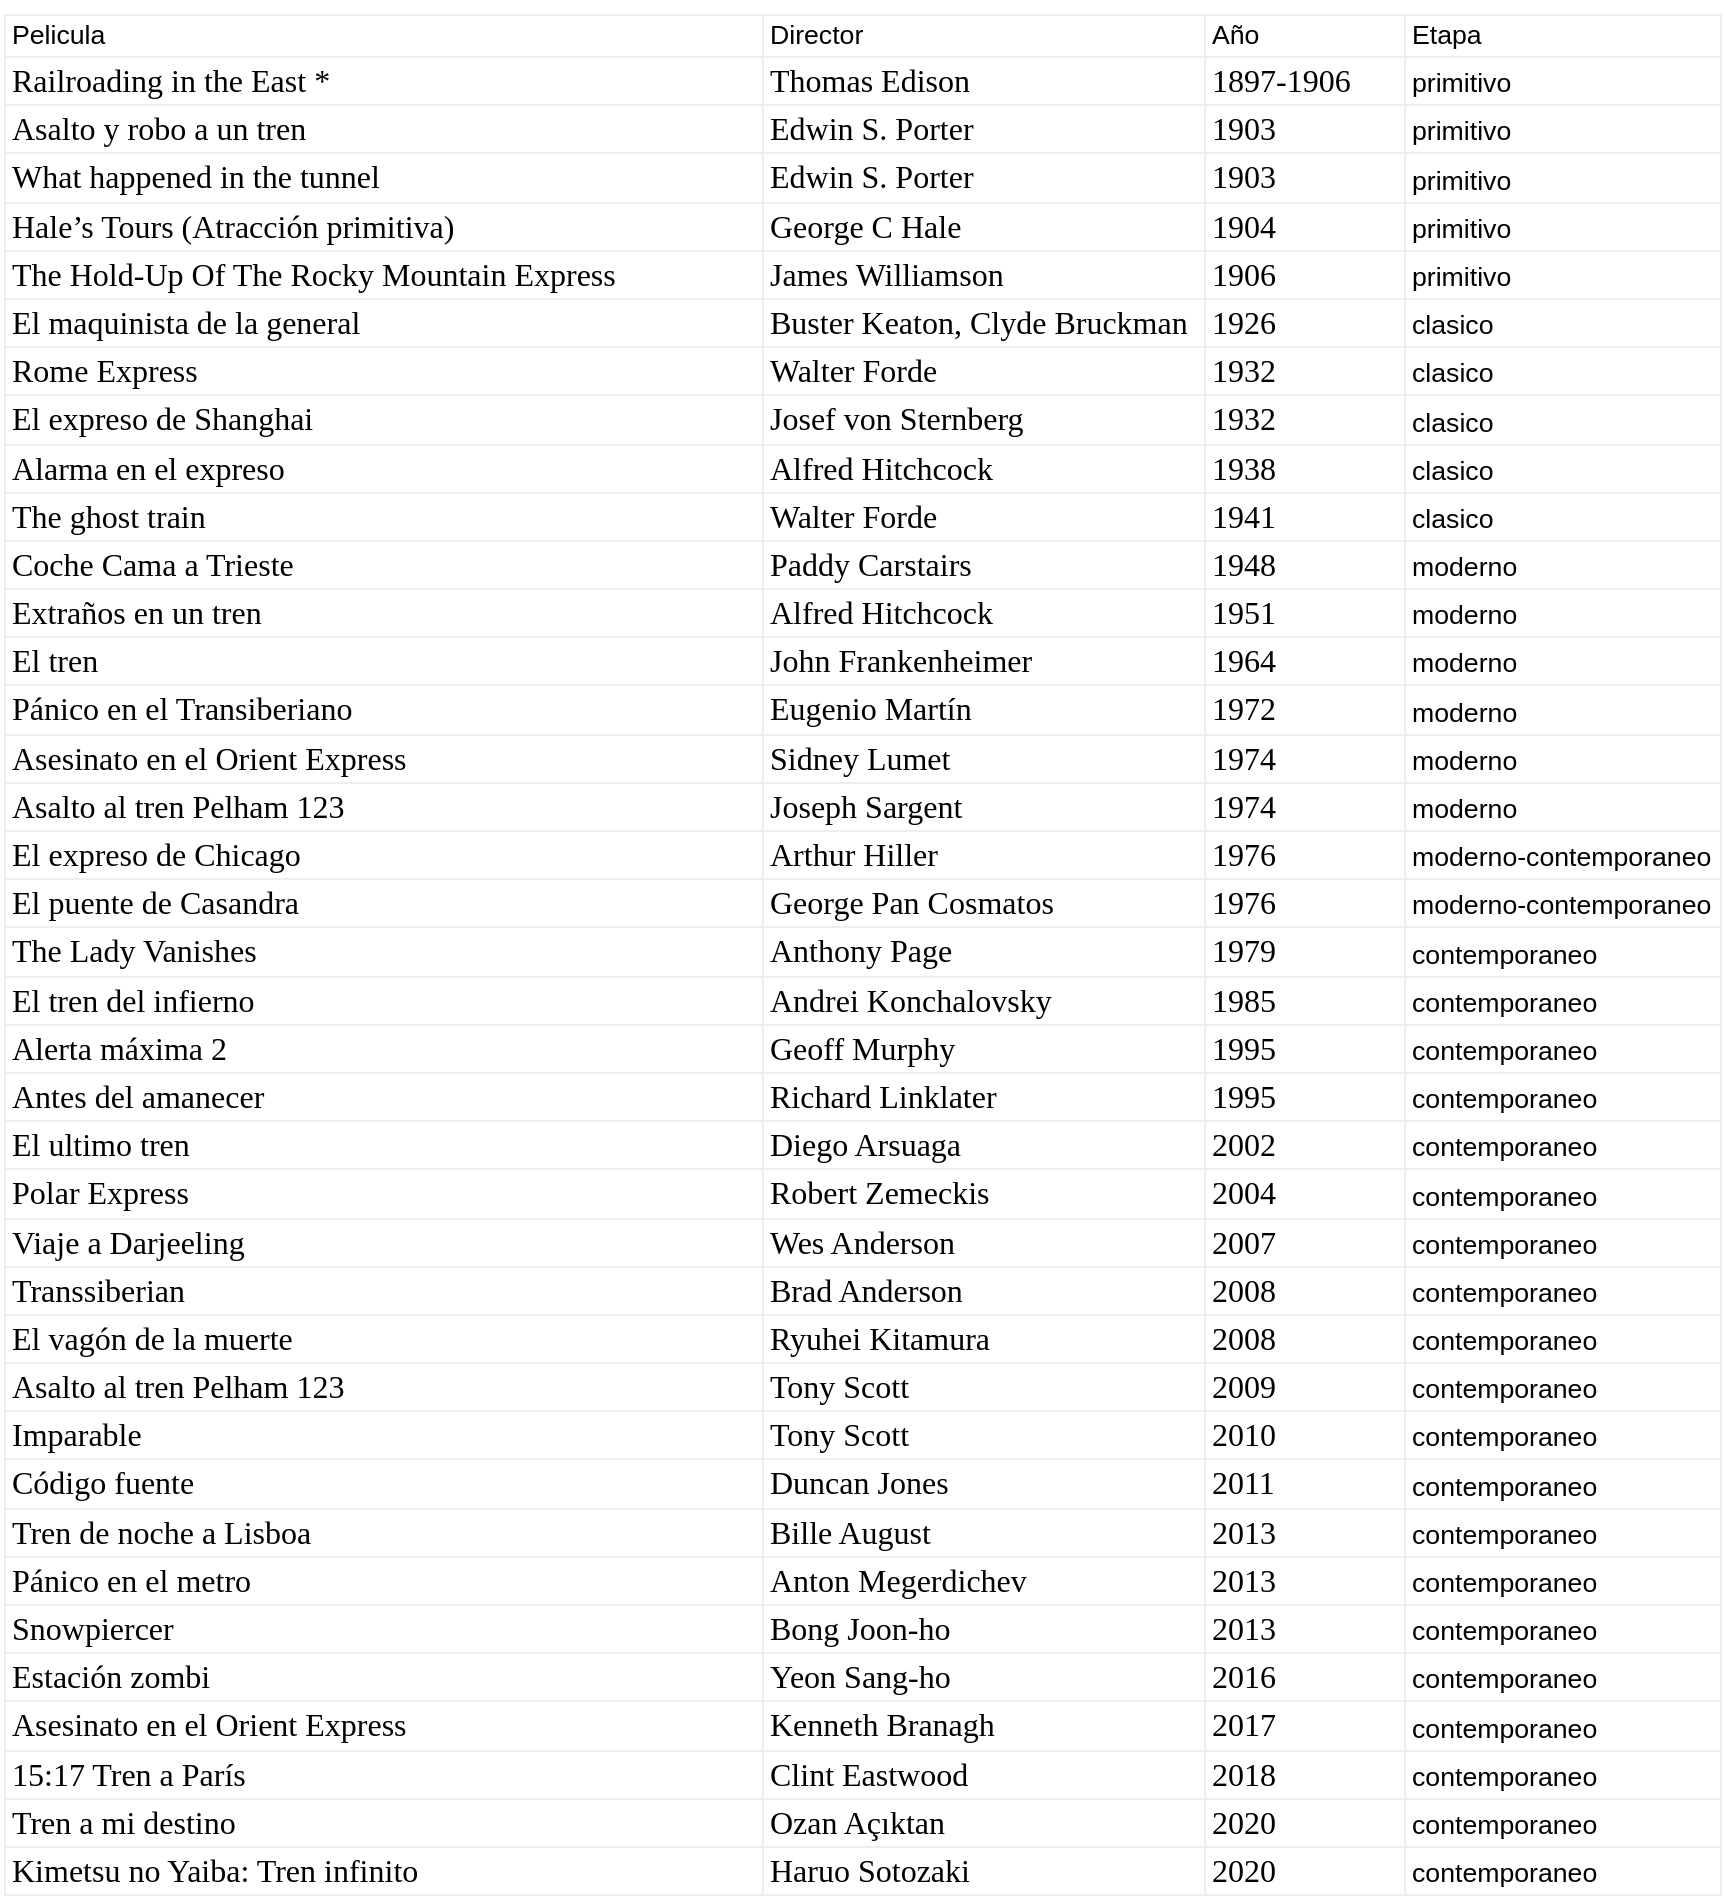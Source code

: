 <mxfile version="15.9.4" type="github">
  <diagram name="Page-1" id="5d7acffa-a066-3a61-03fe-96351882024d">
    <mxGraphModel dx="1422" dy="806" grid="1" gridSize="10" guides="1" tooltips="1" connect="1" arrows="1" fold="1" page="1" pageScale="1" pageWidth="1100" pageHeight="850" background="#ffffff" math="0" shadow="0">
      <root>
        <mxCell id="0" />
        <mxCell id="1" parent="0" />
        <mxCell id="QwI8jiBFUvI7qdnpGYN1-1" value="&lt;table cellspacing=&quot;0&quot; cellpadding=&quot;0&quot; dir=&quot;ltr&quot; border=&quot;1&quot; style=&quot;table-layout: fixed ; font-size: 10pt ; font-family: &amp;quot;arial&amp;quot; ; width: 0px ; border-collapse: collapse ; border: none&quot;&gt;&lt;colgroup&gt;&lt;col width=&quot;379&quot;&gt;&lt;col width=&quot;221&quot;&gt;&lt;col width=&quot;100&quot;&gt;&lt;col width=&quot;158&quot;&gt;&lt;/colgroup&gt;&lt;tbody&gt;&lt;tr style=&quot;height: 21px&quot;&gt;&lt;td style=&quot;overflow: hidden ; padding: 2px 3px 2px 3px ; vertical-align: bottom&quot;&gt;Pelicula&lt;/td&gt;&lt;td style=&quot;overflow: hidden ; padding: 2px 3px 2px 3px ; vertical-align: bottom&quot;&gt;Director&lt;/td&gt;&lt;td style=&quot;overflow: hidden ; padding: 2px 3px 2px 3px ; vertical-align: bottom&quot;&gt;Año&lt;/td&gt;&lt;td style=&quot;overflow: hidden ; padding: 2px 3px 2px 3px ; vertical-align: bottom&quot;&gt;Etapa&lt;/td&gt;&lt;/tr&gt;&lt;tr style=&quot;height: 21px&quot;&gt;&lt;td style=&quot;overflow: hidden ; padding: 2px 3px 2px 3px ; vertical-align: bottom ; background-color: #ffffff ; font-family: &amp;quot;times new roman&amp;quot; ; font-size: 12pt ; font-weight: normal&quot;&gt;Railroading in the East *&lt;/td&gt;&lt;td style=&quot;overflow: hidden ; padding: 2px 3px 2px 3px ; vertical-align: bottom ; background-color: #ffffff ; font-family: &amp;quot;times new roman&amp;quot; ; font-size: 12pt ; font-weight: normal&quot;&gt;Thomas Edison&lt;/td&gt;&lt;td style=&quot;overflow: hidden ; padding: 2px 3px 2px 3px ; vertical-align: bottom ; background-color: #ffffff ; font-family: &amp;quot;times new roman&amp;quot; ; font-size: 12pt ; font-weight: normal&quot;&gt;1897-1906&lt;/td&gt;&lt;td style=&quot;overflow: hidden ; padding: 2px 3px 2px 3px ; vertical-align: bottom&quot;&gt;primitivo&lt;/td&gt;&lt;/tr&gt;&lt;tr style=&quot;height: 21px&quot;&gt;&lt;td style=&quot;overflow: hidden ; padding: 2px 3px 2px 3px ; vertical-align: bottom ; background-color: #ffffff ; font-family: &amp;quot;times new roman&amp;quot; ; font-size: 12pt ; font-weight: normal&quot;&gt;Asalto y robo a un tren&lt;/td&gt;&lt;td style=&quot;overflow: hidden ; padding: 2px 3px 2px 3px ; vertical-align: bottom ; background-color: #ffffff ; font-family: &amp;quot;times new roman&amp;quot; ; font-size: 12pt ; font-weight: normal&quot;&gt;Edwin S. Porter&lt;/td&gt;&lt;td style=&quot;overflow: hidden ; padding: 2px 3px 2px 3px ; vertical-align: bottom ; background-color: #ffffff ; font-family: &amp;quot;times new roman&amp;quot; ; font-size: 12pt ; font-weight: normal&quot;&gt;1903&lt;/td&gt;&lt;td style=&quot;overflow: hidden ; padding: 2px 3px 2px 3px ; vertical-align: bottom&quot;&gt;primitivo&lt;/td&gt;&lt;/tr&gt;&lt;tr style=&quot;height: 21px&quot;&gt;&lt;td style=&quot;overflow: hidden ; padding: 2px 3px 2px 3px ; vertical-align: bottom ; background-color: #ffffff ; font-family: &amp;quot;times new roman&amp;quot; ; font-size: 12pt ; font-weight: normal&quot;&gt;What happened in the tunnel&lt;/td&gt;&lt;td style=&quot;overflow: hidden ; padding: 2px 3px 2px 3px ; vertical-align: bottom ; background-color: #ffffff ; font-family: &amp;quot;times new roman&amp;quot; ; font-size: 12pt ; font-weight: normal&quot;&gt;Edwin S. Porter&lt;/td&gt;&lt;td style=&quot;overflow: hidden ; padding: 2px 3px 2px 3px ; vertical-align: bottom ; background-color: #ffffff ; font-family: &amp;quot;times new roman&amp;quot; ; font-size: 12pt ; font-weight: normal&quot;&gt;1903&lt;/td&gt;&lt;td style=&quot;overflow: hidden ; padding: 2px 3px 2px 3px ; vertical-align: bottom&quot;&gt;primitivo&lt;/td&gt;&lt;/tr&gt;&lt;tr style=&quot;height: 21px&quot;&gt;&lt;td style=&quot;overflow: hidden ; padding: 2px 3px 2px 3px ; vertical-align: bottom ; background-color: #ffffff ; font-family: &amp;quot;times new roman&amp;quot; ; font-size: 12pt ; font-weight: normal&quot;&gt;Hale’s Tours (Atracción primitiva)&lt;/td&gt;&lt;td style=&quot;overflow: hidden ; padding: 2px 3px 2px 3px ; vertical-align: bottom ; background-color: #ffffff ; font-family: &amp;quot;times new roman&amp;quot; ; font-size: 12pt ; font-weight: normal&quot;&gt;George C Hale&lt;/td&gt;&lt;td style=&quot;overflow: hidden ; padding: 2px 3px 2px 3px ; vertical-align: bottom ; background-color: #ffffff ; font-family: &amp;quot;times new roman&amp;quot; ; font-size: 12pt ; font-weight: normal&quot;&gt;1904&lt;/td&gt;&lt;td style=&quot;overflow: hidden ; padding: 2px 3px 2px 3px ; vertical-align: bottom&quot;&gt;primitivo&lt;/td&gt;&lt;/tr&gt;&lt;tr style=&quot;height: 21px&quot;&gt;&lt;td style=&quot;overflow: hidden ; padding: 2px 3px 2px 3px ; vertical-align: bottom ; background-color: #ffffff ; font-family: &amp;quot;times new roman&amp;quot; ; font-size: 12pt ; font-weight: normal&quot;&gt;The Hold-Up Of The Rocky Mountain Express&lt;/td&gt;&lt;td style=&quot;overflow: hidden ; padding: 2px 3px 2px 3px ; vertical-align: bottom ; font-family: &amp;quot;times new roman&amp;quot; ; font-size: 12pt ; font-weight: normal&quot;&gt;James Williamson&lt;/td&gt;&lt;td style=&quot;overflow: hidden ; padding: 2px 3px 2px 3px ; vertical-align: bottom ; background-color: #ffffff ; font-family: &amp;quot;times new roman&amp;quot; ; font-size: 12pt ; font-weight: normal&quot;&gt;1906&lt;/td&gt;&lt;td style=&quot;overflow: hidden ; padding: 2px 3px 2px 3px ; vertical-align: bottom&quot;&gt;primitivo&lt;/td&gt;&lt;/tr&gt;&lt;tr style=&quot;height: 21px&quot;&gt;&lt;td style=&quot;overflow: hidden ; padding: 2px 3px 2px 3px ; vertical-align: bottom ; background-color: #ffffff ; font-family: &amp;quot;times new roman&amp;quot; ; font-size: 12pt ; font-weight: normal&quot;&gt;El maquinista de la general&lt;/td&gt;&lt;td style=&quot;overflow: hidden ; padding: 2px 3px 2px 3px ; vertical-align: bottom ; font-family: &amp;quot;times new roman&amp;quot; ; font-size: 12pt ; font-weight: normal&quot;&gt;Buster Keaton, Clyde Bruckman&lt;/td&gt;&lt;td style=&quot;overflow: hidden ; padding: 2px 3px 2px 3px ; vertical-align: bottom ; background-color: #ffffff ; font-family: &amp;quot;times new roman&amp;quot; ; font-size: 12pt ; font-weight: normal&quot;&gt;1926&lt;/td&gt;&lt;td style=&quot;overflow: hidden ; padding: 2px 3px 2px 3px ; vertical-align: bottom&quot;&gt;clasico&lt;/td&gt;&lt;/tr&gt;&lt;tr style=&quot;height: 21px&quot;&gt;&lt;td style=&quot;overflow: hidden ; padding: 2px 3px 2px 3px ; vertical-align: bottom ; font-family: &amp;quot;times new roman&amp;quot; ; font-size: 12pt ; font-weight: normal&quot;&gt;Rome Express&lt;/td&gt;&lt;td style=&quot;overflow: hidden ; padding: 2px 3px 2px 3px ; vertical-align: bottom ; font-family: &amp;quot;times new roman&amp;quot; ; font-size: 12pt ; font-weight: normal&quot;&gt;Walter Forde&lt;/td&gt;&lt;td style=&quot;overflow: hidden ; padding: 2px 3px 2px 3px ; vertical-align: bottom ; background-color: #ffffff ; font-family: &amp;quot;times new roman&amp;quot; ; font-size: 12pt ; font-weight: normal&quot;&gt;1932&lt;/td&gt;&lt;td style=&quot;overflow: hidden ; padding: 2px 3px 2px 3px ; vertical-align: bottom&quot;&gt;clasico&lt;/td&gt;&lt;/tr&gt;&lt;tr style=&quot;height: 21px&quot;&gt;&lt;td style=&quot;overflow: hidden ; padding: 2px 3px 2px 3px ; vertical-align: bottom ; font-family: &amp;quot;times new roman&amp;quot; ; font-size: 12pt ; font-weight: normal&quot;&gt;El expreso de Shanghai&lt;/td&gt;&lt;td style=&quot;overflow: hidden ; padding: 2px 3px 2px 3px ; vertical-align: bottom ; background-color: #ffffff ; font-family: &amp;quot;times new roman&amp;quot; ; font-size: 12pt ; font-weight: normal&quot;&gt;Josef von Sternberg&lt;/td&gt;&lt;td style=&quot;overflow: hidden ; padding: 2px 3px 2px 3px ; vertical-align: bottom ; background-color: #ffffff ; font-family: &amp;quot;times new roman&amp;quot; ; font-size: 12pt ; font-weight: normal&quot;&gt;1932&lt;/td&gt;&lt;td style=&quot;overflow: hidden ; padding: 2px 3px 2px 3px ; vertical-align: bottom&quot;&gt;clasico&lt;/td&gt;&lt;/tr&gt;&lt;tr style=&quot;height: 21px&quot;&gt;&lt;td style=&quot;overflow: hidden ; padding: 2px 3px 2px 3px ; vertical-align: bottom ; font-family: &amp;quot;times new roman&amp;quot; ; font-size: 12pt ; font-weight: normal&quot;&gt;Alarma en el expreso&lt;/td&gt;&lt;td style=&quot;overflow: hidden ; padding: 2px 3px 2px 3px ; vertical-align: bottom ; background-color: #ffffff ; font-family: &amp;quot;times new roman&amp;quot; ; font-size: 12pt ; font-weight: normal&quot;&gt;Alfred Hitchcock&lt;/td&gt;&lt;td style=&quot;overflow: hidden ; padding: 2px 3px 2px 3px ; vertical-align: bottom ; background-color: #ffffff ; font-family: &amp;quot;times new roman&amp;quot; ; font-size: 12pt ; font-weight: normal&quot;&gt;1938&lt;/td&gt;&lt;td style=&quot;overflow: hidden ; padding: 2px 3px 2px 3px ; vertical-align: bottom&quot;&gt;clasico&lt;/td&gt;&lt;/tr&gt;&lt;tr style=&quot;height: 21px&quot;&gt;&lt;td style=&quot;overflow: hidden ; padding: 2px 3px 2px 3px ; vertical-align: bottom ; font-family: &amp;quot;times new roman&amp;quot; ; font-size: 12pt ; font-weight: normal&quot;&gt;The ghost train&lt;/td&gt;&lt;td style=&quot;overflow: hidden ; padding: 2px 3px 2px 3px ; vertical-align: bottom ; font-family: &amp;quot;times new roman&amp;quot; ; font-size: 12pt ; font-weight: normal&quot;&gt;Walter Forde&lt;/td&gt;&lt;td style=&quot;overflow: hidden ; padding: 2px 3px 2px 3px ; vertical-align: bottom ; background-color: #ffffff ; font-family: &amp;quot;times new roman&amp;quot; ; font-size: 12pt ; font-weight: normal&quot;&gt;1941&lt;/td&gt;&lt;td style=&quot;overflow: hidden ; padding: 2px 3px 2px 3px ; vertical-align: bottom&quot;&gt;clasico&lt;/td&gt;&lt;/tr&gt;&lt;tr style=&quot;height: 21px&quot;&gt;&lt;td style=&quot;overflow: hidden ; padding: 2px 3px 2px 3px ; vertical-align: bottom ; font-family: &amp;quot;times new roman&amp;quot; ; font-size: 12pt ; font-weight: normal&quot;&gt;Coche Cama a Trieste&lt;/td&gt;&lt;td style=&quot;overflow: hidden ; padding: 2px 3px 2px 3px ; vertical-align: bottom ; font-family: &amp;quot;times new roman&amp;quot; ; font-size: 12pt ; font-weight: normal&quot;&gt;Paddy Carstairs&lt;/td&gt;&lt;td style=&quot;overflow: hidden ; padding: 2px 3px 2px 3px ; vertical-align: bottom ; background-color: #ffffff ; font-family: &amp;quot;times new roman&amp;quot; ; font-size: 12pt ; font-weight: normal&quot;&gt;1948&lt;/td&gt;&lt;td style=&quot;overflow: hidden ; padding: 2px 3px 2px 3px ; vertical-align: bottom&quot;&gt;moderno&lt;/td&gt;&lt;/tr&gt;&lt;tr style=&quot;height: 21px&quot;&gt;&lt;td style=&quot;overflow: hidden ; padding: 2px 3px 2px 3px ; vertical-align: bottom ; background-color: #ffffff ; font-family: &amp;quot;times new roman&amp;quot; ; font-size: 12pt ; font-weight: normal&quot;&gt;Extraños en un tren&lt;/td&gt;&lt;td style=&quot;overflow: hidden ; padding: 2px 3px 2px 3px ; vertical-align: bottom ; background-color: #ffffff ; font-family: &amp;quot;times new roman&amp;quot; ; font-size: 12pt ; font-weight: normal&quot;&gt;Alfred Hitchcock&lt;/td&gt;&lt;td style=&quot;overflow: hidden ; padding: 2px 3px 2px 3px ; vertical-align: bottom ; background-color: #ffffff ; font-family: &amp;quot;times new roman&amp;quot; ; font-size: 12pt ; font-weight: normal&quot;&gt;1951&lt;/td&gt;&lt;td style=&quot;overflow: hidden ; padding: 2px 3px 2px 3px ; vertical-align: bottom&quot;&gt;moderno&lt;/td&gt;&lt;/tr&gt;&lt;tr style=&quot;height: 21px&quot;&gt;&lt;td style=&quot;overflow: hidden ; padding: 2px 3px 2px 3px ; vertical-align: bottom ; background-color: #ffffff ; font-family: &amp;quot;times new roman&amp;quot; ; font-size: 12pt ; font-weight: normal&quot;&gt;El tren&lt;/td&gt;&lt;td style=&quot;overflow: hidden ; padding: 2px 3px 2px 3px ; vertical-align: bottom ; background-color: #ffffff ; font-family: &amp;quot;times new roman&amp;quot; ; font-size: 12pt ; font-weight: normal&quot;&gt;John Frankenheimer&lt;/td&gt;&lt;td style=&quot;overflow: hidden ; padding: 2px 3px 2px 3px ; vertical-align: bottom ; background-color: #ffffff ; font-family: &amp;quot;times new roman&amp;quot; ; font-size: 12pt ; font-weight: normal&quot;&gt;1964&lt;/td&gt;&lt;td style=&quot;overflow: hidden ; padding: 2px 3px 2px 3px ; vertical-align: bottom&quot;&gt;moderno&lt;/td&gt;&lt;/tr&gt;&lt;tr style=&quot;height: 21px&quot;&gt;&lt;td style=&quot;overflow: hidden ; padding: 2px 3px 2px 3px ; vertical-align: bottom ; background-color: #ffffff ; font-family: &amp;quot;times new roman&amp;quot; ; font-size: 12pt ; font-weight: normal&quot;&gt;Pánico en el Transiberiano&lt;/td&gt;&lt;td style=&quot;overflow: hidden ; padding: 2px 3px 2px 3px ; vertical-align: bottom ; background-color: #ffffff ; font-family: &amp;quot;times new roman&amp;quot; ; font-size: 12pt ; font-weight: normal&quot;&gt;Eugenio Martín&lt;/td&gt;&lt;td style=&quot;overflow: hidden ; padding: 2px 3px 2px 3px ; vertical-align: bottom ; background-color: #ffffff ; font-family: &amp;quot;times new roman&amp;quot; ; font-size: 12pt ; font-weight: normal&quot;&gt;1972&lt;/td&gt;&lt;td style=&quot;overflow: hidden ; padding: 2px 3px 2px 3px ; vertical-align: bottom&quot;&gt;moderno&lt;/td&gt;&lt;/tr&gt;&lt;tr style=&quot;height: 21px&quot;&gt;&lt;td style=&quot;overflow: hidden ; padding: 2px 3px 2px 3px ; vertical-align: bottom ; background-color: #ffffff ; font-family: &amp;quot;times new roman&amp;quot; ; font-size: 12pt ; font-weight: normal&quot;&gt;Asesinato en el Orient Express&lt;/td&gt;&lt;td style=&quot;overflow: hidden ; padding: 2px 3px 2px 3px ; vertical-align: bottom ; background-color: #ffffff ; font-family: &amp;quot;times new roman&amp;quot; ; font-size: 12pt ; font-weight: normal&quot;&gt;Sidney Lumet&lt;/td&gt;&lt;td style=&quot;overflow: hidden ; padding: 2px 3px 2px 3px ; vertical-align: bottom ; background-color: #ffffff ; font-family: &amp;quot;times new roman&amp;quot; ; font-size: 12pt ; font-weight: normal&quot;&gt;1974&lt;/td&gt;&lt;td style=&quot;overflow: hidden ; padding: 2px 3px 2px 3px ; vertical-align: bottom&quot;&gt;moderno&lt;/td&gt;&lt;/tr&gt;&lt;tr style=&quot;height: 21px&quot;&gt;&lt;td style=&quot;overflow: hidden ; padding: 2px 3px 2px 3px ; vertical-align: bottom ; font-family: &amp;quot;times new roman&amp;quot; ; font-size: 12pt ; font-weight: normal&quot;&gt;Asalto al tren Pelham 123&lt;/td&gt;&lt;td style=&quot;overflow: hidden ; padding: 2px 3px 2px 3px ; vertical-align: bottom ; font-family: &amp;quot;times new roman&amp;quot; ; font-size: 12pt ; font-weight: normal&quot;&gt;Joseph Sargent&lt;/td&gt;&lt;td style=&quot;overflow: hidden ; padding: 2px 3px 2px 3px ; vertical-align: bottom ; background-color: #ffffff ; font-family: &amp;quot;times new roman&amp;quot; ; font-size: 12pt ; font-weight: normal&quot;&gt;1974&lt;/td&gt;&lt;td style=&quot;overflow: hidden ; padding: 2px 3px 2px 3px ; vertical-align: bottom&quot;&gt;moderno&lt;/td&gt;&lt;/tr&gt;&lt;tr style=&quot;height: 21px&quot;&gt;&lt;td style=&quot;overflow: hidden ; padding: 2px 3px 2px 3px ; vertical-align: bottom ; background-color: #ffffff ; font-family: &amp;quot;times new roman&amp;quot; ; font-size: 12pt ; font-weight: normal&quot;&gt;El expreso de Chicago&lt;/td&gt;&lt;td style=&quot;overflow: hidden ; padding: 2px 3px 2px 3px ; vertical-align: bottom ; background-color: #ffffff ; font-family: &amp;quot;times new roman&amp;quot; ; font-size: 12pt ; font-weight: normal&quot;&gt;Arthur Hiller&lt;/td&gt;&lt;td style=&quot;overflow: hidden ; padding: 2px 3px 2px 3px ; vertical-align: bottom ; background-color: #ffffff ; font-family: &amp;quot;times new roman&amp;quot; ; font-size: 12pt ; font-weight: normal&quot;&gt;1976&lt;/td&gt;&lt;td style=&quot;overflow: hidden ; padding: 2px 3px 2px 3px ; vertical-align: bottom&quot;&gt;moderno-contemporaneo&lt;/td&gt;&lt;/tr&gt;&lt;tr style=&quot;height: 21px&quot;&gt;&lt;td style=&quot;overflow: hidden ; padding: 2px 3px 2px 3px ; vertical-align: bottom ; font-family: &amp;quot;times new roman&amp;quot; ; font-size: 12pt ; font-weight: normal&quot;&gt;El puente de Casandra&lt;/td&gt;&lt;td style=&quot;overflow: hidden ; padding: 2px 3px 2px 3px ; vertical-align: bottom ; background-color: #ffffff ; font-family: &amp;quot;times new roman&amp;quot; ; font-size: 12pt ; font-weight: normal&quot;&gt;George Pan Cosmatos&lt;/td&gt;&lt;td style=&quot;overflow: hidden ; padding: 2px 3px 2px 3px ; vertical-align: bottom ; background-color: #ffffff ; font-family: &amp;quot;times new roman&amp;quot; ; font-size: 12pt ; font-weight: normal&quot;&gt;1976&lt;/td&gt;&lt;td style=&quot;overflow: hidden ; padding: 2px 3px 2px 3px ; vertical-align: bottom&quot;&gt;moderno-contemporaneo&lt;/td&gt;&lt;/tr&gt;&lt;tr style=&quot;height: 21px&quot;&gt;&lt;td style=&quot;overflow: hidden ; padding: 2px 3px 2px 3px ; vertical-align: bottom ; font-family: &amp;quot;times new roman&amp;quot; ; font-size: 12pt ; font-weight: normal&quot;&gt;The Lady Vanishes&lt;/td&gt;&lt;td style=&quot;overflow: hidden ; padding: 2px 3px 2px 3px ; vertical-align: bottom ; font-family: &amp;quot;times new roman&amp;quot; ; font-size: 12pt ; font-weight: normal&quot;&gt;Anthony Page&lt;/td&gt;&lt;td style=&quot;overflow: hidden ; padding: 2px 3px 2px 3px ; vertical-align: bottom ; background-color: #ffffff ; font-family: &amp;quot;times new roman&amp;quot; ; font-size: 12pt ; font-weight: normal&quot;&gt;1979&lt;/td&gt;&lt;td style=&quot;overflow: hidden ; padding: 2px 3px 2px 3px ; vertical-align: bottom&quot;&gt;contemporaneo&lt;/td&gt;&lt;/tr&gt;&lt;tr style=&quot;height: 21px&quot;&gt;&lt;td style=&quot;overflow: hidden ; padding: 2px 3px 2px 3px ; vertical-align: bottom ; background-color: #ffffff ; font-family: &amp;quot;times new roman&amp;quot; ; font-size: 12pt ; font-weight: normal&quot;&gt;El tren del infierno&lt;/td&gt;&lt;td style=&quot;overflow: hidden ; padding: 2px 3px 2px 3px ; vertical-align: bottom ; background-color: #ffffff ; font-family: &amp;quot;times new roman&amp;quot; ; font-size: 12pt ; font-weight: normal&quot;&gt;Andrei Konchalovsky&lt;/td&gt;&lt;td style=&quot;overflow: hidden ; padding: 2px 3px 2px 3px ; vertical-align: bottom ; background-color: #ffffff ; font-family: &amp;quot;times new roman&amp;quot; ; font-size: 12pt ; font-weight: normal&quot;&gt;1985&lt;/td&gt;&lt;td style=&quot;overflow: hidden ; padding: 2px 3px 2px 3px ; vertical-align: bottom&quot;&gt;contemporaneo&lt;/td&gt;&lt;/tr&gt;&lt;tr style=&quot;height: 21px&quot;&gt;&lt;td style=&quot;overflow: hidden ; padding: 2px 3px 2px 3px ; vertical-align: bottom ; background-color: #ffffff ; font-family: &amp;quot;times new roman&amp;quot; ; font-size: 12pt ; font-weight: normal&quot;&gt;Alerta máxima 2&lt;/td&gt;&lt;td style=&quot;overflow: hidden ; padding: 2px 3px 2px 3px ; vertical-align: bottom ; background-color: #ffffff ; font-family: &amp;quot;times new roman&amp;quot; ; font-size: 12pt ; font-weight: normal&quot;&gt;Geoff Murphy&lt;/td&gt;&lt;td style=&quot;overflow: hidden ; padding: 2px 3px 2px 3px ; vertical-align: bottom ; background-color: #ffffff ; font-family: &amp;quot;times new roman&amp;quot; ; font-size: 12pt ; font-weight: normal&quot;&gt;1995&lt;/td&gt;&lt;td style=&quot;overflow: hidden ; padding: 2px 3px 2px 3px ; vertical-align: bottom&quot;&gt;contemporaneo&lt;/td&gt;&lt;/tr&gt;&lt;tr style=&quot;height: 21px&quot;&gt;&lt;td style=&quot;overflow: hidden ; padding: 2px 3px 2px 3px ; vertical-align: bottom ; background-color: #ffffff ; font-family: &amp;quot;times new roman&amp;quot; ; font-size: 12pt ; font-weight: normal&quot;&gt;Antes del amanecer&lt;/td&gt;&lt;td style=&quot;overflow: hidden ; padding: 2px 3px 2px 3px ; vertical-align: bottom ; background-color: #ffffff ; font-family: &amp;quot;times new roman&amp;quot; ; font-size: 12pt ; font-weight: normal&quot;&gt;Richard Linklater&lt;/td&gt;&lt;td style=&quot;overflow: hidden ; padding: 2px 3px 2px 3px ; vertical-align: bottom ; background-color: #ffffff ; font-family: &amp;quot;times new roman&amp;quot; ; font-size: 12pt ; font-weight: normal&quot;&gt;1995&lt;/td&gt;&lt;td style=&quot;overflow: hidden ; padding: 2px 3px 2px 3px ; vertical-align: bottom&quot;&gt;contemporaneo&lt;/td&gt;&lt;/tr&gt;&lt;tr style=&quot;height: 21px&quot;&gt;&lt;td style=&quot;overflow: hidden ; padding: 2px 3px 2px 3px ; vertical-align: bottom ; background-color: #ffffff ; font-family: &amp;quot;times new roman&amp;quot; ; font-size: 12pt ; font-weight: normal&quot;&gt;El ultimo tren&lt;/td&gt;&lt;td style=&quot;overflow: hidden ; padding: 2px 3px 2px 3px ; vertical-align: bottom ; background-color: #ffffff ; font-family: &amp;quot;times new roman&amp;quot; ; font-size: 12pt ; font-weight: normal&quot;&gt;Diego Arsuaga&lt;/td&gt;&lt;td style=&quot;overflow: hidden ; padding: 2px 3px 2px 3px ; vertical-align: bottom ; background-color: #ffffff ; font-family: &amp;quot;times new roman&amp;quot; ; font-size: 12pt ; font-weight: normal&quot;&gt;2002&lt;/td&gt;&lt;td style=&quot;overflow: hidden ; padding: 2px 3px 2px 3px ; vertical-align: bottom&quot;&gt;contemporaneo&lt;/td&gt;&lt;/tr&gt;&lt;tr style=&quot;height: 21px&quot;&gt;&lt;td style=&quot;overflow: hidden ; padding: 2px 3px 2px 3px ; vertical-align: bottom ; background-color: #ffffff ; font-family: &amp;quot;times new roman&amp;quot; ; font-size: 12pt ; font-weight: normal&quot;&gt;Polar Express&lt;/td&gt;&lt;td style=&quot;overflow: hidden ; padding: 2px 3px 2px 3px ; vertical-align: bottom ; background-color: #ffffff ; font-family: &amp;quot;times new roman&amp;quot; ; font-size: 12pt ; font-weight: normal&quot;&gt;Robert Zemeckis&lt;/td&gt;&lt;td style=&quot;overflow: hidden ; padding: 2px 3px 2px 3px ; vertical-align: bottom ; background-color: #ffffff ; font-family: &amp;quot;times new roman&amp;quot; ; font-size: 12pt ; font-weight: normal&quot;&gt;2004&lt;/td&gt;&lt;td style=&quot;overflow: hidden ; padding: 2px 3px 2px 3px ; vertical-align: bottom&quot;&gt;contemporaneo&lt;/td&gt;&lt;/tr&gt;&lt;tr style=&quot;height: 21px&quot;&gt;&lt;td style=&quot;overflow: hidden ; padding: 2px 3px 2px 3px ; vertical-align: bottom ; background-color: #ffffff ; font-family: &amp;quot;times new roman&amp;quot; ; font-size: 12pt ; font-weight: normal&quot;&gt;Viaje a Darjeeling&lt;/td&gt;&lt;td style=&quot;overflow: hidden ; padding: 2px 3px 2px 3px ; vertical-align: bottom ; background-color: #ffffff ; font-family: &amp;quot;times new roman&amp;quot; ; font-size: 12pt ; font-weight: normal&quot;&gt;Wes Anderson&lt;/td&gt;&lt;td style=&quot;overflow: hidden ; padding: 2px 3px 2px 3px ; vertical-align: bottom ; background-color: #ffffff ; font-family: &amp;quot;times new roman&amp;quot; ; font-size: 12pt ; font-weight: normal&quot;&gt;2007&lt;/td&gt;&lt;td style=&quot;overflow: hidden ; padding: 2px 3px 2px 3px ; vertical-align: bottom&quot;&gt;contemporaneo&lt;/td&gt;&lt;/tr&gt;&lt;tr style=&quot;height: 21px&quot;&gt;&lt;td style=&quot;overflow: hidden ; padding: 2px 3px 2px 3px ; vertical-align: bottom ; background-color: #ffffff ; font-family: &amp;quot;times new roman&amp;quot; ; font-size: 12pt ; font-weight: normal&quot;&gt;Transsiberian&lt;/td&gt;&lt;td style=&quot;overflow: hidden ; padding: 2px 3px 2px 3px ; vertical-align: bottom ; background-color: #ffffff ; font-family: &amp;quot;times new roman&amp;quot; ; font-size: 12pt ; font-weight: normal&quot;&gt;Brad Anderson&lt;/td&gt;&lt;td style=&quot;overflow: hidden ; padding: 2px 3px 2px 3px ; vertical-align: bottom ; background-color: #ffffff ; font-family: &amp;quot;times new roman&amp;quot; ; font-size: 12pt ; font-weight: normal&quot;&gt;2008&lt;/td&gt;&lt;td style=&quot;overflow: hidden ; padding: 2px 3px 2px 3px ; vertical-align: bottom&quot;&gt;contemporaneo&lt;/td&gt;&lt;/tr&gt;&lt;tr style=&quot;height: 21px&quot;&gt;&lt;td style=&quot;overflow: hidden ; padding: 2px 3px 2px 3px ; vertical-align: bottom ; background-color: #ffffff ; font-family: &amp;quot;times new roman&amp;quot; ; font-size: 12pt ; font-weight: normal&quot;&gt;El vagón de la muerte&lt;/td&gt;&lt;td style=&quot;overflow: hidden ; padding: 2px 3px 2px 3px ; vertical-align: bottom ; background-color: #ffffff ; font-family: &amp;quot;times new roman&amp;quot; ; font-size: 12pt ; font-weight: normal&quot;&gt;Ryuhei Kitamura&lt;/td&gt;&lt;td style=&quot;overflow: hidden ; padding: 2px 3px 2px 3px ; vertical-align: bottom ; background-color: #ffffff ; font-family: &amp;quot;times new roman&amp;quot; ; font-size: 12pt ; font-weight: normal&quot;&gt;2008&lt;/td&gt;&lt;td style=&quot;overflow: hidden ; padding: 2px 3px 2px 3px ; vertical-align: bottom&quot;&gt;contemporaneo&lt;/td&gt;&lt;/tr&gt;&lt;tr style=&quot;height: 21px&quot;&gt;&lt;td style=&quot;overflow: hidden ; padding: 2px 3px 2px 3px ; vertical-align: bottom ; font-family: &amp;quot;times new roman&amp;quot; ; font-size: 12pt ; font-weight: normal&quot;&gt;Asalto al tren Pelham 123&lt;/td&gt;&lt;td style=&quot;overflow: hidden ; padding: 2px 3px 2px 3px ; vertical-align: bottom ; background-color: #ffffff ; font-family: &amp;quot;times new roman&amp;quot; ; font-size: 12pt ; font-weight: normal&quot;&gt;Tony Scott&lt;/td&gt;&lt;td style=&quot;overflow: hidden ; padding: 2px 3px 2px 3px ; vertical-align: bottom ; background-color: #ffffff ; font-family: &amp;quot;times new roman&amp;quot; ; font-size: 12pt ; font-weight: normal&quot;&gt;2009&lt;/td&gt;&lt;td style=&quot;overflow: hidden ; padding: 2px 3px 2px 3px ; vertical-align: bottom&quot;&gt;contemporaneo&lt;/td&gt;&lt;/tr&gt;&lt;tr style=&quot;height: 21px&quot;&gt;&lt;td style=&quot;overflow: hidden ; padding: 2px 3px 2px 3px ; vertical-align: bottom ; font-family: &amp;quot;times new roman&amp;quot; ; font-size: 12pt ; font-weight: normal&quot;&gt;Imparable&lt;/td&gt;&lt;td style=&quot;overflow: hidden ; padding: 2px 3px 2px 3px ; vertical-align: bottom ; background-color: #ffffff ; font-family: &amp;quot;times new roman&amp;quot; ; font-size: 12pt ; font-weight: normal&quot;&gt;Tony Scott&lt;/td&gt;&lt;td style=&quot;overflow: hidden ; padding: 2px 3px 2px 3px ; vertical-align: bottom ; background-color: #ffffff ; font-family: &amp;quot;times new roman&amp;quot; ; font-size: 12pt ; font-weight: normal&quot;&gt;2010&lt;/td&gt;&lt;td style=&quot;overflow: hidden ; padding: 2px 3px 2px 3px ; vertical-align: bottom&quot;&gt;contemporaneo&lt;/td&gt;&lt;/tr&gt;&lt;tr style=&quot;height: 21px&quot;&gt;&lt;td style=&quot;overflow: hidden ; padding: 2px 3px 2px 3px ; vertical-align: bottom ; background-color: #ffffff ; font-family: &amp;quot;times new roman&amp;quot; ; font-size: 12pt ; font-weight: normal&quot;&gt;Código fuente&lt;/td&gt;&lt;td style=&quot;overflow: hidden ; padding: 2px 3px 2px 3px ; vertical-align: bottom ; background-color: #ffffff ; font-family: &amp;quot;times new roman&amp;quot; ; font-size: 12pt ; font-weight: normal&quot;&gt;Duncan Jones&lt;/td&gt;&lt;td style=&quot;overflow: hidden ; padding: 2px 3px 2px 3px ; vertical-align: bottom ; background-color: #ffffff ; font-family: &amp;quot;times new roman&amp;quot; ; font-size: 12pt ; font-weight: normal&quot;&gt;2011&lt;/td&gt;&lt;td style=&quot;overflow: hidden ; padding: 2px 3px 2px 3px ; vertical-align: bottom&quot;&gt;contemporaneo&lt;/td&gt;&lt;/tr&gt;&lt;tr style=&quot;height: 21px&quot;&gt;&lt;td style=&quot;overflow: hidden ; padding: 2px 3px 2px 3px ; vertical-align: bottom ; background-color: #ffffff ; font-family: &amp;quot;times new roman&amp;quot; ; font-size: 12pt ; font-weight: normal&quot;&gt;Tren de noche a Lisboa&lt;/td&gt;&lt;td style=&quot;overflow: hidden ; padding: 2px 3px 2px 3px ; vertical-align: bottom ; background-color: #ffffff ; font-family: &amp;quot;times new roman&amp;quot; ; font-size: 12pt ; font-weight: normal&quot;&gt;Bille August&lt;/td&gt;&lt;td style=&quot;overflow: hidden ; padding: 2px 3px 2px 3px ; vertical-align: bottom ; background-color: #ffffff ; font-family: &amp;quot;times new roman&amp;quot; ; font-size: 12pt ; font-weight: normal&quot;&gt;2013&lt;/td&gt;&lt;td style=&quot;overflow: hidden ; padding: 2px 3px 2px 3px ; vertical-align: bottom&quot;&gt;contemporaneo&lt;/td&gt;&lt;/tr&gt;&lt;tr style=&quot;height: 21px&quot;&gt;&lt;td style=&quot;overflow: hidden ; padding: 2px 3px 2px 3px ; vertical-align: bottom ; font-family: &amp;quot;times new roman&amp;quot; ; font-size: 12pt ; font-weight: normal&quot;&gt;Pánico en el metro&lt;/td&gt;&lt;td style=&quot;overflow: hidden ; padding: 2px 3px 2px 3px ; vertical-align: bottom ; background-color: #ffffff ; font-family: &amp;quot;times new roman&amp;quot; ; font-size: 12pt ; font-weight: normal&quot;&gt;Anton Megerdichev&lt;/td&gt;&lt;td style=&quot;overflow: hidden ; padding: 2px 3px 2px 3px ; vertical-align: bottom ; background-color: #ffffff ; font-family: &amp;quot;times new roman&amp;quot; ; font-size: 12pt ; font-weight: normal&quot;&gt;2013&lt;/td&gt;&lt;td style=&quot;overflow: hidden ; padding: 2px 3px 2px 3px ; vertical-align: bottom&quot;&gt;contemporaneo&lt;/td&gt;&lt;/tr&gt;&lt;tr style=&quot;height: 21px&quot;&gt;&lt;td style=&quot;overflow: hidden ; padding: 2px 3px 2px 3px ; vertical-align: bottom ; font-family: &amp;quot;times new roman&amp;quot; ; font-size: 12pt ; font-weight: normal&quot;&gt;Snowpiercer&lt;/td&gt;&lt;td style=&quot;overflow: hidden ; padding: 2px 3px 2px 3px ; vertical-align: bottom ; background-color: #ffffff ; font-family: &amp;quot;times new roman&amp;quot; ; font-size: 12pt ; font-weight: normal&quot;&gt;Bong Joon-ho&lt;/td&gt;&lt;td style=&quot;overflow: hidden ; padding: 2px 3px 2px 3px ; vertical-align: bottom ; background-color: #ffffff ; font-family: &amp;quot;times new roman&amp;quot; ; font-size: 12pt ; font-weight: normal&quot;&gt;2013&lt;/td&gt;&lt;td style=&quot;overflow: hidden ; padding: 2px 3px 2px 3px ; vertical-align: bottom&quot;&gt;contemporaneo&lt;/td&gt;&lt;/tr&gt;&lt;tr style=&quot;height: 21px&quot;&gt;&lt;td style=&quot;overflow: hidden ; padding: 2px 3px 2px 3px ; vertical-align: bottom ; background-color: #ffffff ; font-family: &amp;quot;times new roman&amp;quot; ; font-size: 12pt ; font-weight: normal&quot;&gt;Estación zombi&lt;/td&gt;&lt;td style=&quot;overflow: hidden ; padding: 2px 3px 2px 3px ; vertical-align: bottom ; background-color: #ffffff ; font-family: &amp;quot;times new roman&amp;quot; ; font-size: 12pt ; font-weight: normal&quot;&gt;Yeon Sang-ho&lt;/td&gt;&lt;td style=&quot;overflow: hidden ; padding: 2px 3px 2px 3px ; vertical-align: bottom ; background-color: #ffffff ; font-family: &amp;quot;times new roman&amp;quot; ; font-size: 12pt ; font-weight: normal&quot;&gt;2016&lt;/td&gt;&lt;td style=&quot;overflow: hidden ; padding: 2px 3px 2px 3px ; vertical-align: bottom&quot;&gt;contemporaneo&lt;/td&gt;&lt;/tr&gt;&lt;tr style=&quot;height: 21px&quot;&gt;&lt;td style=&quot;overflow: hidden ; padding: 2px 3px 2px 3px ; vertical-align: bottom ; background-color: #ffffff ; font-family: &amp;quot;times new roman&amp;quot; ; font-size: 12pt ; font-weight: normal&quot;&gt;Asesinato en el Orient Express&lt;/td&gt;&lt;td style=&quot;overflow: hidden ; padding: 2px 3px 2px 3px ; vertical-align: bottom ; background-color: #ffffff ; font-family: &amp;quot;times new roman&amp;quot; ; font-size: 12pt ; font-weight: normal&quot;&gt;Kenneth Branagh&lt;/td&gt;&lt;td style=&quot;overflow: hidden ; padding: 2px 3px 2px 3px ; vertical-align: bottom ; background-color: #ffffff ; font-family: &amp;quot;times new roman&amp;quot; ; font-size: 12pt ; font-weight: normal&quot;&gt;2017&lt;/td&gt;&lt;td style=&quot;overflow: hidden ; padding: 2px 3px 2px 3px ; vertical-align: bottom&quot;&gt;contemporaneo&lt;/td&gt;&lt;/tr&gt;&lt;tr style=&quot;height: 21px&quot;&gt;&lt;td style=&quot;overflow: hidden ; padding: 2px 3px 2px 3px ; vertical-align: bottom ; background-color: #ffffff ; font-family: &amp;quot;times new roman&amp;quot; ; font-size: 12pt ; font-weight: normal&quot;&gt;15:17 Tren a París&lt;/td&gt;&lt;td style=&quot;overflow: hidden ; padding: 2px 3px 2px 3px ; vertical-align: bottom ; background-color: #ffffff ; font-family: &amp;quot;times new roman&amp;quot; ; font-size: 12pt ; font-weight: normal&quot;&gt;Clint Eastwood&lt;/td&gt;&lt;td style=&quot;overflow: hidden ; padding: 2px 3px 2px 3px ; vertical-align: bottom ; background-color: #ffffff ; font-family: &amp;quot;times new roman&amp;quot; ; font-size: 12pt ; font-weight: normal&quot;&gt;2018&lt;/td&gt;&lt;td style=&quot;overflow: hidden ; padding: 2px 3px 2px 3px ; vertical-align: bottom&quot;&gt;contemporaneo&lt;/td&gt;&lt;/tr&gt;&lt;tr style=&quot;height: 21px&quot;&gt;&lt;td style=&quot;overflow: hidden ; padding: 2px 3px 2px 3px ; vertical-align: bottom ; font-family: &amp;quot;times new roman&amp;quot; ; font-size: 12pt ; font-weight: normal&quot;&gt;Tren a mi destino&lt;/td&gt;&lt;td style=&quot;overflow: hidden ; padding: 2px 3px 2px 3px ; vertical-align: bottom ; font-family: &amp;quot;times new roman&amp;quot; ; font-size: 12pt ; font-weight: normal&quot;&gt;Ozan Açıktan&lt;/td&gt;&lt;td style=&quot;overflow: hidden ; padding: 2px 3px 2px 3px ; vertical-align: bottom ; background-color: #ffffff ; font-family: &amp;quot;times new roman&amp;quot; ; font-size: 12pt ; font-weight: normal&quot;&gt;2020&lt;/td&gt;&lt;td style=&quot;overflow: hidden ; padding: 2px 3px 2px 3px ; vertical-align: bottom&quot;&gt;contemporaneo&lt;/td&gt;&lt;/tr&gt;&lt;tr style=&quot;height: 21px&quot;&gt;&lt;td style=&quot;overflow: hidden ; padding: 2px 3px 2px 3px ; vertical-align: bottom ; font-family: &amp;quot;times new roman&amp;quot; ; font-size: 12pt ; font-weight: normal&quot;&gt;Kimetsu no Yaiba: Tren infinito&lt;/td&gt;&lt;td style=&quot;overflow: hidden ; padding: 2px 3px 2px 3px ; vertical-align: bottom ; font-family: &amp;quot;times new roman&amp;quot; ; font-size: 12pt ; font-weight: normal&quot;&gt;Haruo Sotozaki&lt;/td&gt;&lt;td style=&quot;overflow: hidden ; padding: 2px 3px 2px 3px ; vertical-align: bottom ; background-color: #ffffff ; font-family: &amp;quot;times new roman&amp;quot; ; font-size: 12pt ; font-weight: normal&quot;&gt;2020&lt;/td&gt;&lt;td style=&quot;overflow: hidden ; padding: 2px 3px 2px 3px ; vertical-align: bottom&quot;&gt;contemporaneo&lt;/td&gt;&lt;/tr&gt;&lt;/tbody&gt;&lt;/table&gt;" style="text;whiteSpace=wrap;html=1;" vertex="1" parent="1">
          <mxGeometry x="150" y="80" width="550" height="840" as="geometry" />
        </mxCell>
      </root>
    </mxGraphModel>
  </diagram>
</mxfile>
